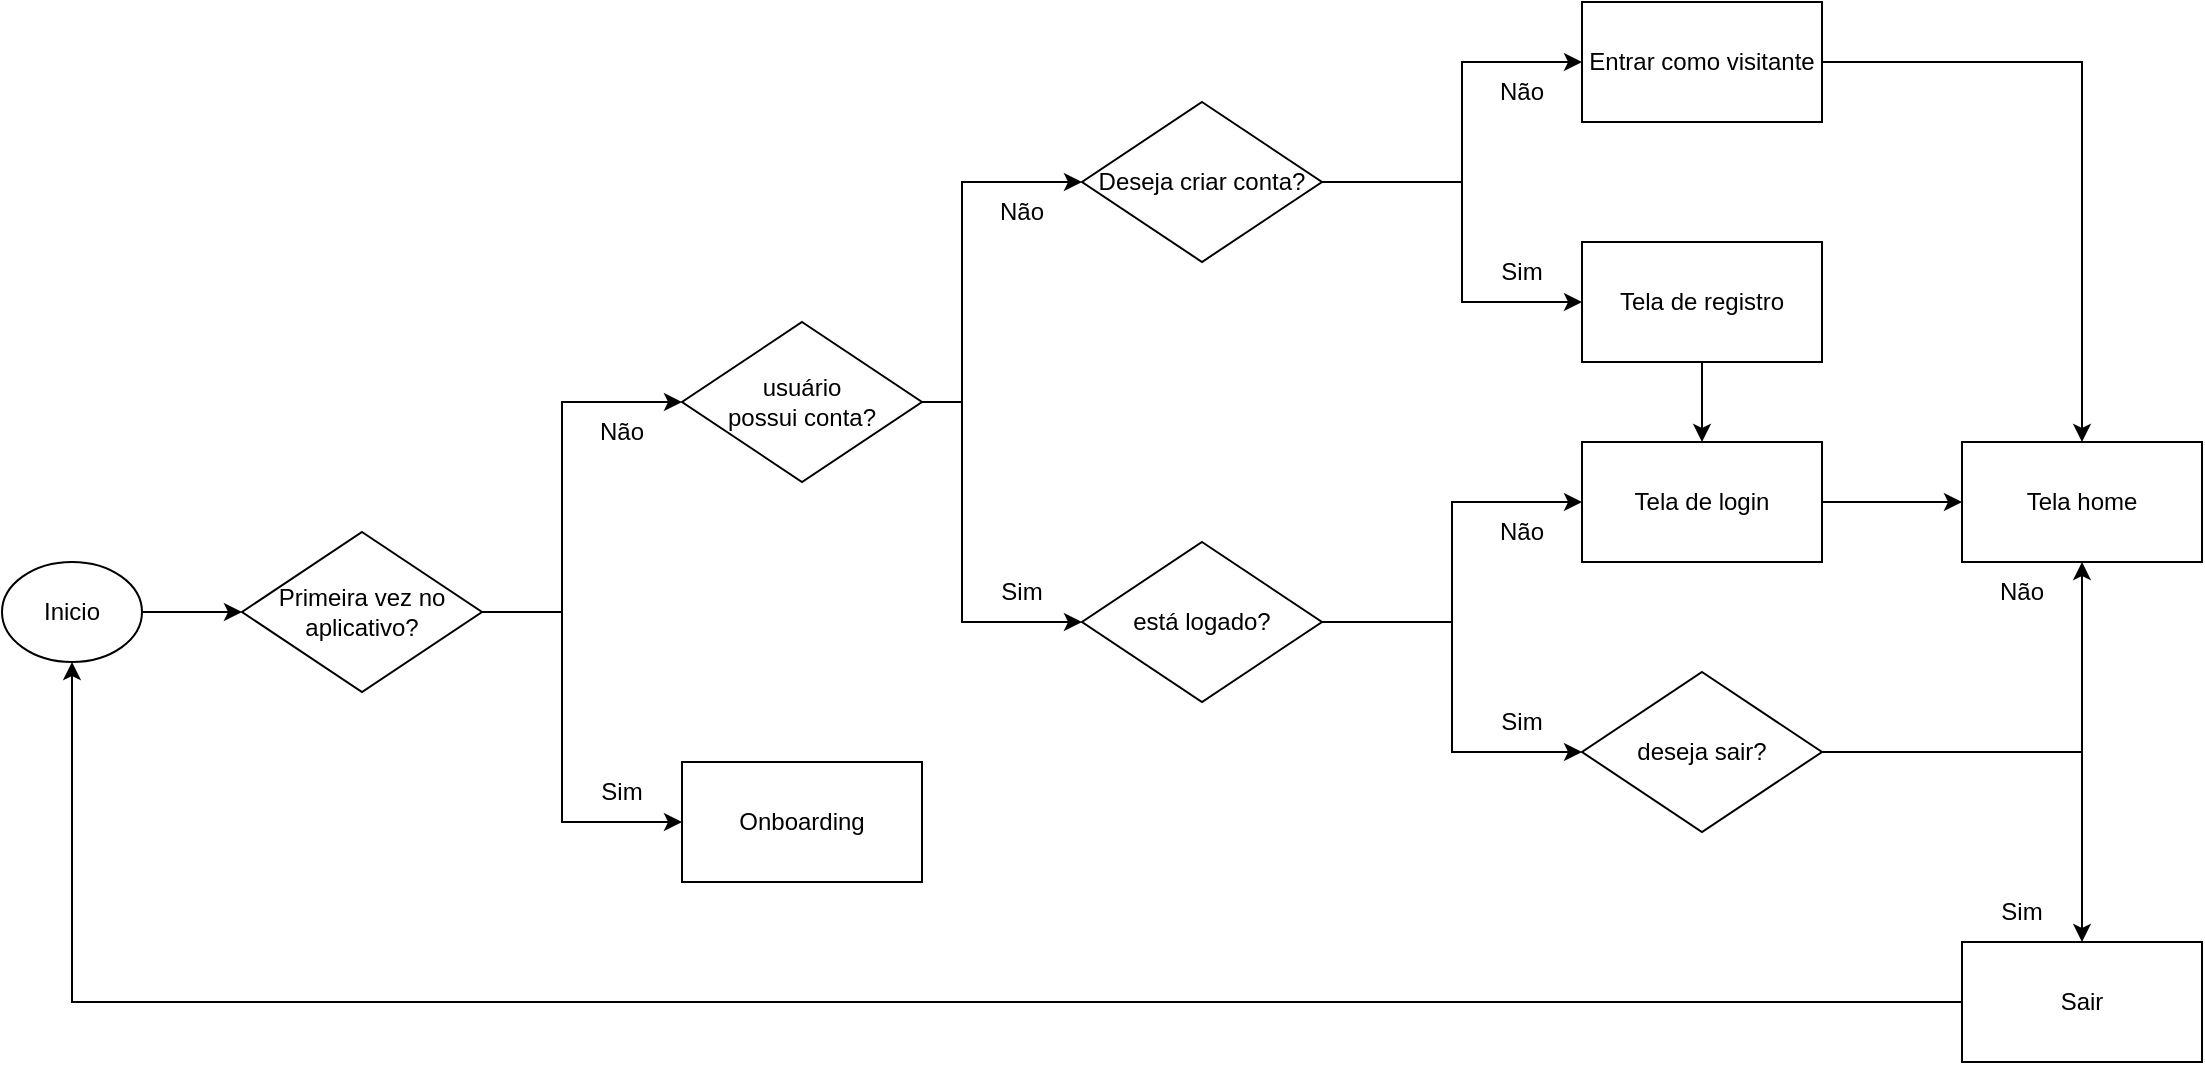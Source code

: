 <mxfile version="21.2.7" type="device">
  <diagram name="Página-1" id="eraFyOt5bU_ge2Rh74fk">
    <mxGraphModel dx="2243" dy="1077" grid="1" gridSize="10" guides="1" tooltips="1" connect="1" arrows="1" fold="1" page="1" pageScale="1" pageWidth="827" pageHeight="1169" math="0" shadow="0">
      <root>
        <mxCell id="0" />
        <mxCell id="1" parent="0" />
        <mxCell id="7XeHf_dn--d99jpylyqT-67" style="edgeStyle=orthogonalEdgeStyle;rounded=0;orthogonalLoop=1;jettySize=auto;html=1;entryX=0;entryY=0.5;entryDx=0;entryDy=0;" edge="1" parent="1" source="mF3q0Rq8tJbmtWF1qKPC-3" target="7XeHf_dn--d99jpylyqT-34">
          <mxGeometry relative="1" as="geometry" />
        </mxCell>
        <mxCell id="mF3q0Rq8tJbmtWF1qKPC-3" value="Inicio" style="ellipse;whiteSpace=wrap;html=1;" parent="1" vertex="1">
          <mxGeometry x="-390" y="490" width="70" height="50" as="geometry" />
        </mxCell>
        <mxCell id="mF3q0Rq8tJbmtWF1qKPC-17" style="edgeStyle=orthogonalEdgeStyle;rounded=0;orthogonalLoop=1;jettySize=auto;html=1;entryX=0;entryY=0.5;entryDx=0;entryDy=0;" parent="1" source="mF3q0Rq8tJbmtWF1qKPC-5" target="mF3q0Rq8tJbmtWF1qKPC-21" edge="1">
          <mxGeometry relative="1" as="geometry">
            <mxPoint x="210" y="470" as="targetPoint" />
            <Array as="points">
              <mxPoint x="90" y="410" />
              <mxPoint x="90" y="300" />
            </Array>
          </mxGeometry>
        </mxCell>
        <mxCell id="7XeHf_dn--d99jpylyqT-50" style="edgeStyle=orthogonalEdgeStyle;rounded=0;orthogonalLoop=1;jettySize=auto;html=1;" edge="1" parent="1" source="mF3q0Rq8tJbmtWF1qKPC-5" target="7XeHf_dn--d99jpylyqT-10">
          <mxGeometry relative="1" as="geometry">
            <Array as="points">
              <mxPoint x="90" y="410" />
              <mxPoint x="90" y="520" />
            </Array>
          </mxGeometry>
        </mxCell>
        <mxCell id="mF3q0Rq8tJbmtWF1qKPC-5" value="usuário&lt;br&gt;possui conta?" style="rhombus;whiteSpace=wrap;html=1;" parent="1" vertex="1">
          <mxGeometry x="-50" y="370" width="120" height="80" as="geometry" />
        </mxCell>
        <mxCell id="mF3q0Rq8tJbmtWF1qKPC-6" style="edgeStyle=orthogonalEdgeStyle;rounded=0;orthogonalLoop=1;jettySize=auto;html=1;exitX=0.5;exitY=1;exitDx=0;exitDy=0;" parent="1" edge="1">
          <mxGeometry relative="1" as="geometry">
            <mxPoint x="-190" y="570" as="sourcePoint" />
            <mxPoint x="-190" y="570" as="targetPoint" />
          </mxGeometry>
        </mxCell>
        <mxCell id="mF3q0Rq8tJbmtWF1qKPC-19" value="Não" style="text;html=1;strokeColor=none;fillColor=none;align=center;verticalAlign=middle;whiteSpace=wrap;rounded=0;" parent="1" vertex="1">
          <mxGeometry x="90" y="300" width="60" height="30" as="geometry" />
        </mxCell>
        <mxCell id="TnF8aTyG_mfoWACl2fjc-5" style="edgeStyle=orthogonalEdgeStyle;rounded=0;orthogonalLoop=1;jettySize=auto;html=1;entryX=0;entryY=0.5;entryDx=0;entryDy=0;" parent="1" source="mF3q0Rq8tJbmtWF1qKPC-21" target="TnF8aTyG_mfoWACl2fjc-4" edge="1">
          <mxGeometry relative="1" as="geometry">
            <Array as="points">
              <mxPoint x="340" y="300" />
              <mxPoint x="340" y="240" />
            </Array>
          </mxGeometry>
        </mxCell>
        <mxCell id="TnF8aTyG_mfoWACl2fjc-14" style="edgeStyle=orthogonalEdgeStyle;rounded=0;orthogonalLoop=1;jettySize=auto;html=1;entryX=0;entryY=0.5;entryDx=0;entryDy=0;" parent="1" source="mF3q0Rq8tJbmtWF1qKPC-21" target="TnF8aTyG_mfoWACl2fjc-12" edge="1">
          <mxGeometry relative="1" as="geometry">
            <Array as="points">
              <mxPoint x="340" y="300" />
              <mxPoint x="340" y="360" />
              <mxPoint x="400" y="360" />
            </Array>
          </mxGeometry>
        </mxCell>
        <mxCell id="mF3q0Rq8tJbmtWF1qKPC-21" value="Deseja criar conta?" style="rhombus;whiteSpace=wrap;html=1;" parent="1" vertex="1">
          <mxGeometry x="150" y="260" width="120" height="80" as="geometry" />
        </mxCell>
        <mxCell id="7XeHf_dn--d99jpylyqT-9" style="edgeStyle=orthogonalEdgeStyle;rounded=0;orthogonalLoop=1;jettySize=auto;html=1;entryX=0.5;entryY=0;entryDx=0;entryDy=0;" edge="1" parent="1" source="TnF8aTyG_mfoWACl2fjc-4" target="7XeHf_dn--d99jpylyqT-7">
          <mxGeometry relative="1" as="geometry" />
        </mxCell>
        <mxCell id="TnF8aTyG_mfoWACl2fjc-4" value="Entrar como visitante" style="rounded=0;whiteSpace=wrap;html=1;" parent="1" vertex="1">
          <mxGeometry x="400" y="210" width="120" height="60" as="geometry" />
        </mxCell>
        <mxCell id="TnF8aTyG_mfoWACl2fjc-6" value="Não" style="text;html=1;strokeColor=none;fillColor=none;align=center;verticalAlign=middle;whiteSpace=wrap;rounded=0;" parent="1" vertex="1">
          <mxGeometry x="340" y="240" width="60" height="30" as="geometry" />
        </mxCell>
        <mxCell id="7XeHf_dn--d99jpylyqT-5" style="edgeStyle=orthogonalEdgeStyle;rounded=0;orthogonalLoop=1;jettySize=auto;html=1;entryX=0.5;entryY=0;entryDx=0;entryDy=0;" edge="1" parent="1" source="TnF8aTyG_mfoWACl2fjc-12" target="7XeHf_dn--d99jpylyqT-1">
          <mxGeometry relative="1" as="geometry" />
        </mxCell>
        <mxCell id="TnF8aTyG_mfoWACl2fjc-12" value="Tela de registro" style="rounded=0;whiteSpace=wrap;html=1;" parent="1" vertex="1">
          <mxGeometry x="400" y="330" width="120" height="60" as="geometry" />
        </mxCell>
        <mxCell id="TnF8aTyG_mfoWACl2fjc-15" value="Sim" style="text;html=1;strokeColor=none;fillColor=none;align=center;verticalAlign=middle;whiteSpace=wrap;rounded=0;" parent="1" vertex="1">
          <mxGeometry x="340" y="330" width="60" height="30" as="geometry" />
        </mxCell>
        <mxCell id="7XeHf_dn--d99jpylyqT-19" style="edgeStyle=orthogonalEdgeStyle;rounded=0;orthogonalLoop=1;jettySize=auto;html=1;entryX=0;entryY=0.5;entryDx=0;entryDy=0;" edge="1" parent="1" source="7XeHf_dn--d99jpylyqT-1" target="7XeHf_dn--d99jpylyqT-7">
          <mxGeometry relative="1" as="geometry" />
        </mxCell>
        <mxCell id="7XeHf_dn--d99jpylyqT-1" value="Tela de login" style="rounded=0;whiteSpace=wrap;html=1;" vertex="1" parent="1">
          <mxGeometry x="400" y="430" width="120" height="60" as="geometry" />
        </mxCell>
        <mxCell id="7XeHf_dn--d99jpylyqT-7" value="Tela home" style="rounded=0;whiteSpace=wrap;html=1;" vertex="1" parent="1">
          <mxGeometry x="590" y="430" width="120" height="60" as="geometry" />
        </mxCell>
        <mxCell id="7XeHf_dn--d99jpylyqT-13" style="edgeStyle=orthogonalEdgeStyle;rounded=0;orthogonalLoop=1;jettySize=auto;html=1;entryX=0;entryY=0.5;entryDx=0;entryDy=0;" edge="1" parent="1" source="7XeHf_dn--d99jpylyqT-10" target="7XeHf_dn--d99jpylyqT-1">
          <mxGeometry relative="1" as="geometry" />
        </mxCell>
        <mxCell id="7XeHf_dn--d99jpylyqT-56" style="edgeStyle=orthogonalEdgeStyle;rounded=0;orthogonalLoop=1;jettySize=auto;html=1;entryX=0;entryY=0.5;entryDx=0;entryDy=0;" edge="1" parent="1" source="7XeHf_dn--d99jpylyqT-10" target="7XeHf_dn--d99jpylyqT-24">
          <mxGeometry relative="1" as="geometry" />
        </mxCell>
        <mxCell id="7XeHf_dn--d99jpylyqT-10" value="está logado?" style="rhombus;whiteSpace=wrap;html=1;" vertex="1" parent="1">
          <mxGeometry x="150" y="480" width="120" height="80" as="geometry" />
        </mxCell>
        <mxCell id="7XeHf_dn--d99jpylyqT-14" value="Não" style="text;html=1;strokeColor=none;fillColor=none;align=center;verticalAlign=middle;whiteSpace=wrap;rounded=0;" vertex="1" parent="1">
          <mxGeometry x="340" y="460" width="60" height="30" as="geometry" />
        </mxCell>
        <mxCell id="7XeHf_dn--d99jpylyqT-21" value="Sim" style="text;html=1;strokeColor=none;fillColor=none;align=center;verticalAlign=middle;whiteSpace=wrap;rounded=0;" vertex="1" parent="1">
          <mxGeometry x="340" y="555" width="60" height="30" as="geometry" />
        </mxCell>
        <mxCell id="7XeHf_dn--d99jpylyqT-22" value="Sim" style="text;html=1;strokeColor=none;fillColor=none;align=center;verticalAlign=middle;whiteSpace=wrap;rounded=0;" vertex="1" parent="1">
          <mxGeometry x="90" y="490" width="60" height="30" as="geometry" />
        </mxCell>
        <mxCell id="7XeHf_dn--d99jpylyqT-26" style="edgeStyle=orthogonalEdgeStyle;rounded=0;orthogonalLoop=1;jettySize=auto;html=1;entryX=0.5;entryY=1;entryDx=0;entryDy=0;" edge="1" parent="1" source="7XeHf_dn--d99jpylyqT-24" target="7XeHf_dn--d99jpylyqT-7">
          <mxGeometry relative="1" as="geometry" />
        </mxCell>
        <mxCell id="7XeHf_dn--d99jpylyqT-60" style="edgeStyle=orthogonalEdgeStyle;rounded=0;orthogonalLoop=1;jettySize=auto;html=1;" edge="1" parent="1" source="7XeHf_dn--d99jpylyqT-24" target="7XeHf_dn--d99jpylyqT-30">
          <mxGeometry relative="1" as="geometry" />
        </mxCell>
        <mxCell id="7XeHf_dn--d99jpylyqT-24" value="deseja sair?" style="rhombus;whiteSpace=wrap;html=1;" vertex="1" parent="1">
          <mxGeometry x="400" y="545" width="120" height="80" as="geometry" />
        </mxCell>
        <mxCell id="7XeHf_dn--d99jpylyqT-27" value="Não" style="text;html=1;strokeColor=none;fillColor=none;align=center;verticalAlign=middle;whiteSpace=wrap;rounded=0;" vertex="1" parent="1">
          <mxGeometry x="590" y="490" width="60" height="30" as="geometry" />
        </mxCell>
        <mxCell id="7XeHf_dn--d99jpylyqT-47" style="edgeStyle=orthogonalEdgeStyle;rounded=0;orthogonalLoop=1;jettySize=auto;html=1;entryX=0.5;entryY=1;entryDx=0;entryDy=0;" edge="1" parent="1" source="7XeHf_dn--d99jpylyqT-30" target="mF3q0Rq8tJbmtWF1qKPC-3">
          <mxGeometry relative="1" as="geometry">
            <mxPoint x="-190" y="570" as="targetPoint" />
          </mxGeometry>
        </mxCell>
        <mxCell id="7XeHf_dn--d99jpylyqT-30" value="Sair" style="rounded=0;whiteSpace=wrap;html=1;" vertex="1" parent="1">
          <mxGeometry x="590" y="680" width="120" height="60" as="geometry" />
        </mxCell>
        <mxCell id="7XeHf_dn--d99jpylyqT-66" style="edgeStyle=orthogonalEdgeStyle;rounded=0;orthogonalLoop=1;jettySize=auto;html=1;entryX=0;entryY=0.5;entryDx=0;entryDy=0;" edge="1" parent="1" source="7XeHf_dn--d99jpylyqT-34" target="mF3q0Rq8tJbmtWF1qKPC-5">
          <mxGeometry relative="1" as="geometry">
            <Array as="points">
              <mxPoint x="-110" y="515" />
              <mxPoint x="-110" y="410" />
            </Array>
          </mxGeometry>
        </mxCell>
        <mxCell id="7XeHf_dn--d99jpylyqT-71" style="edgeStyle=orthogonalEdgeStyle;rounded=0;orthogonalLoop=1;jettySize=auto;html=1;entryX=0;entryY=0.5;entryDx=0;entryDy=0;" edge="1" parent="1" source="7XeHf_dn--d99jpylyqT-34" target="7XeHf_dn--d99jpylyqT-36">
          <mxGeometry relative="1" as="geometry">
            <Array as="points">
              <mxPoint x="-110" y="515" />
              <mxPoint x="-110" y="620" />
            </Array>
          </mxGeometry>
        </mxCell>
        <mxCell id="7XeHf_dn--d99jpylyqT-34" value="Primeira vez no aplicativo?" style="rhombus;whiteSpace=wrap;html=1;" vertex="1" parent="1">
          <mxGeometry x="-270" y="475" width="120" height="80" as="geometry" />
        </mxCell>
        <mxCell id="7XeHf_dn--d99jpylyqT-36" value="Onboarding" style="rounded=0;whiteSpace=wrap;html=1;" vertex="1" parent="1">
          <mxGeometry x="-50" y="590" width="120" height="60" as="geometry" />
        </mxCell>
        <mxCell id="7XeHf_dn--d99jpylyqT-40" value="Não" style="text;html=1;strokeColor=none;fillColor=none;align=center;verticalAlign=middle;whiteSpace=wrap;rounded=0;" vertex="1" parent="1">
          <mxGeometry x="-110" y="410" width="60" height="30" as="geometry" />
        </mxCell>
        <mxCell id="7XeHf_dn--d99jpylyqT-58" value="Sim" style="text;html=1;strokeColor=none;fillColor=none;align=center;verticalAlign=middle;whiteSpace=wrap;rounded=0;" vertex="1" parent="1">
          <mxGeometry x="590" y="650" width="60" height="30" as="geometry" />
        </mxCell>
        <mxCell id="7XeHf_dn--d99jpylyqT-64" value="Sim" style="text;html=1;strokeColor=none;fillColor=none;align=center;verticalAlign=middle;whiteSpace=wrap;rounded=0;" vertex="1" parent="1">
          <mxGeometry x="-110" y="590" width="60" height="30" as="geometry" />
        </mxCell>
      </root>
    </mxGraphModel>
  </diagram>
</mxfile>
